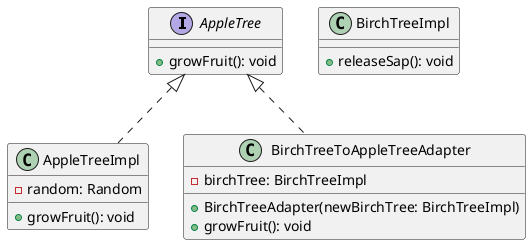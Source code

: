 @startuml
interface AppleTree {
    +growFruit(): void
}
class AppleTreeImpl implements AppleTree {
    -random: Random
    +growFruit(): void
}
class BirchTreeImpl {
    +releaseSap(): void
}
class BirchTreeToAppleTreeAdapter implements AppleTree {
    -birchTree: BirchTreeImpl
    +BirchTreeAdapter(newBirchTree: BirchTreeImpl)
    +growFruit(): void
}
@enduml